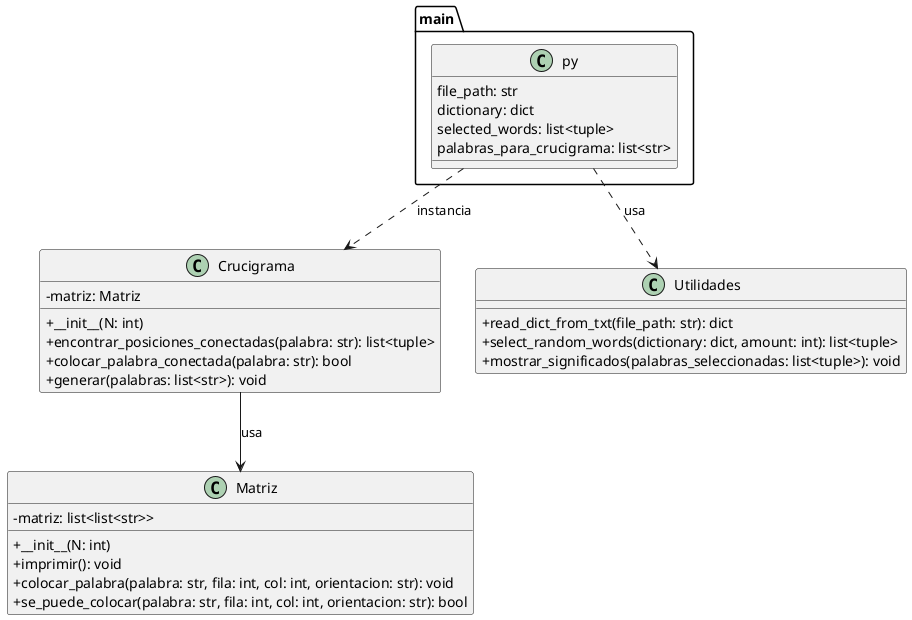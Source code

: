 @startuml
skinparam classAttributeIconSize 0

' Clases del sistema
class Matriz {
    - matriz: list<list<str>>
    + __init__(N: int)
    + imprimir(): void
    + colocar_palabra(palabra: str, fila: int, col: int, orientacion: str): void
    + se_puede_colocar(palabra: str, fila: int, col: int, orientacion: str): bool
}

class Crucigrama {
    - matriz: Matriz
    + __init__(N: int)
    + encontrar_posiciones_conectadas(palabra: str): list<tuple>
    + colocar_palabra_conectada(palabra: str): bool
    + generar(palabras: list<str>): void
}

class Utilidades {
    + read_dict_from_txt(file_path: str): dict
    + select_random_words(dictionary: dict, amount: int): list<tuple>
    + mostrar_significados(palabras_seleccionadas: list<tuple>): void
}

' Relación entre las clases
Crucigrama --> Matriz : usa
main.py ..> Crucigrama : instancia
main.py ..> Utilidades : usa

' Representación del archivo principal
object main.py {
    file_path: str
    dictionary: dict
    selected_words: list<tuple>
    palabras_para_crucigrama: list<str>
}

@enduml
